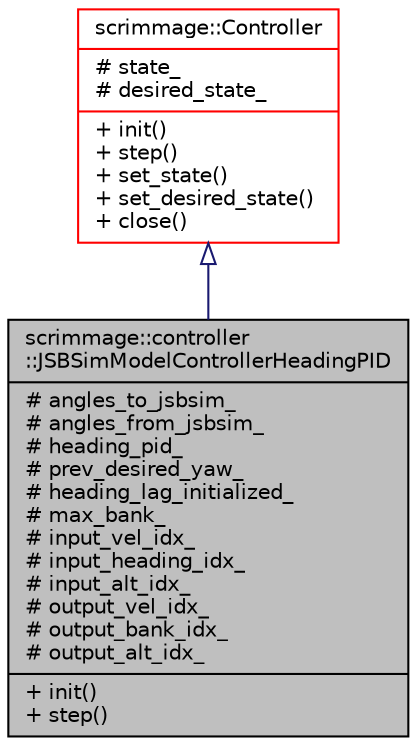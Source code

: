 digraph "scrimmage::controller::JSBSimModelControllerHeadingPID"
{
 // LATEX_PDF_SIZE
  edge [fontname="Helvetica",fontsize="10",labelfontname="Helvetica",labelfontsize="10"];
  node [fontname="Helvetica",fontsize="10",shape=record];
  Node1 [label="{scrimmage::controller\l::JSBSimModelControllerHeadingPID\n|# angles_to_jsbsim_\l# angles_from_jsbsim_\l# heading_pid_\l# prev_desired_yaw_\l# heading_lag_initialized_\l# max_bank_\l# input_vel_idx_\l# input_heading_idx_\l# input_alt_idx_\l# output_vel_idx_\l# output_bank_idx_\l# output_alt_idx_\l|+ init()\l+ step()\l}",height=0.2,width=0.4,color="black", fillcolor="grey75", style="filled", fontcolor="black",tooltip=" "];
  Node2 -> Node1 [dir="back",color="midnightblue",fontsize="10",style="solid",arrowtail="onormal",fontname="Helvetica"];
  Node2 [label="{scrimmage::Controller\n|# state_\l# desired_state_\l|+ init()\l+ step()\l+ set_state()\l+ set_desired_state()\l+ close()\l}",height=0.2,width=0.4,color="red", fillcolor="white", style="filled",URL="$classscrimmage_1_1Controller.html",tooltip=" "];
}
